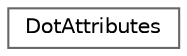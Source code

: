 digraph "Graphical Class Hierarchy"
{
 // INTERACTIVE_SVG=YES
 // LATEX_PDF_SIZE
  bgcolor="transparent";
  edge [fontname=Helvetica,fontsize=10,labelfontname=Helvetica,labelfontsize=10];
  node [fontname=Helvetica,fontsize=10,shape=box,height=0.2,width=0.4];
  rankdir="LR";
  Node0 [label="DotAttributes",height=0.2,width=0.4,color="grey40", fillcolor="white", style="filled",URL="$d5/d84/class_dot_attributes.html",tooltip="Class representing an attribute list of a dot graph object."];
}

